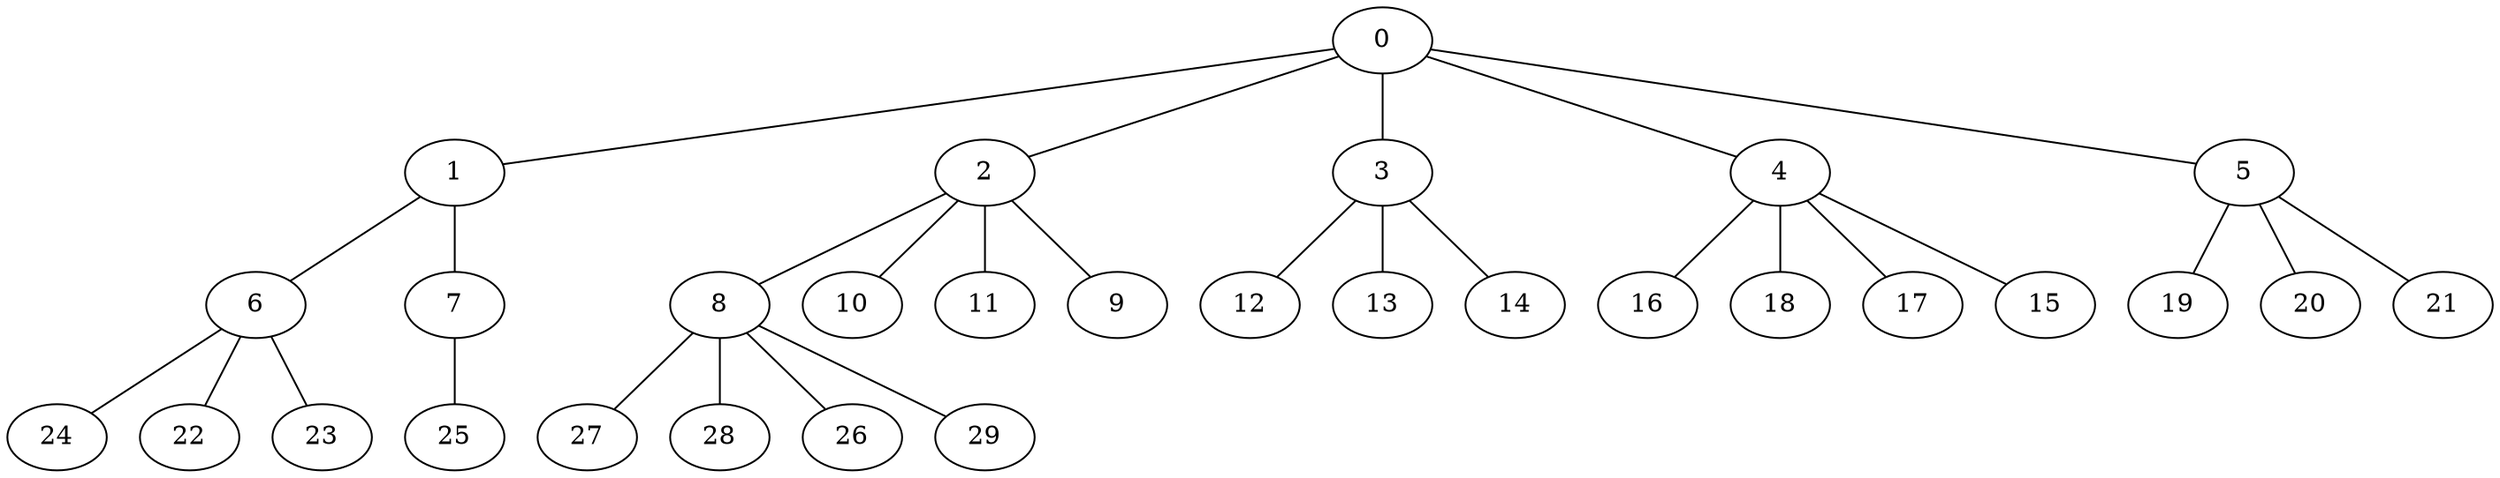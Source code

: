 
graph graphname {
    0 -- 1
0 -- 2
0 -- 3
0 -- 4
0 -- 5
1 -- 6
1 -- 7
2 -- 8
2 -- 10
2 -- 11
2 -- 9
3 -- 12
3 -- 13
3 -- 14
4 -- 16
4 -- 18
4 -- 17
4 -- 15
5 -- 19
5 -- 20
5 -- 21
6 -- 24
6 -- 22
6 -- 23
7 -- 25
8 -- 27
8 -- 28
8 -- 26
8 -- 29

}
